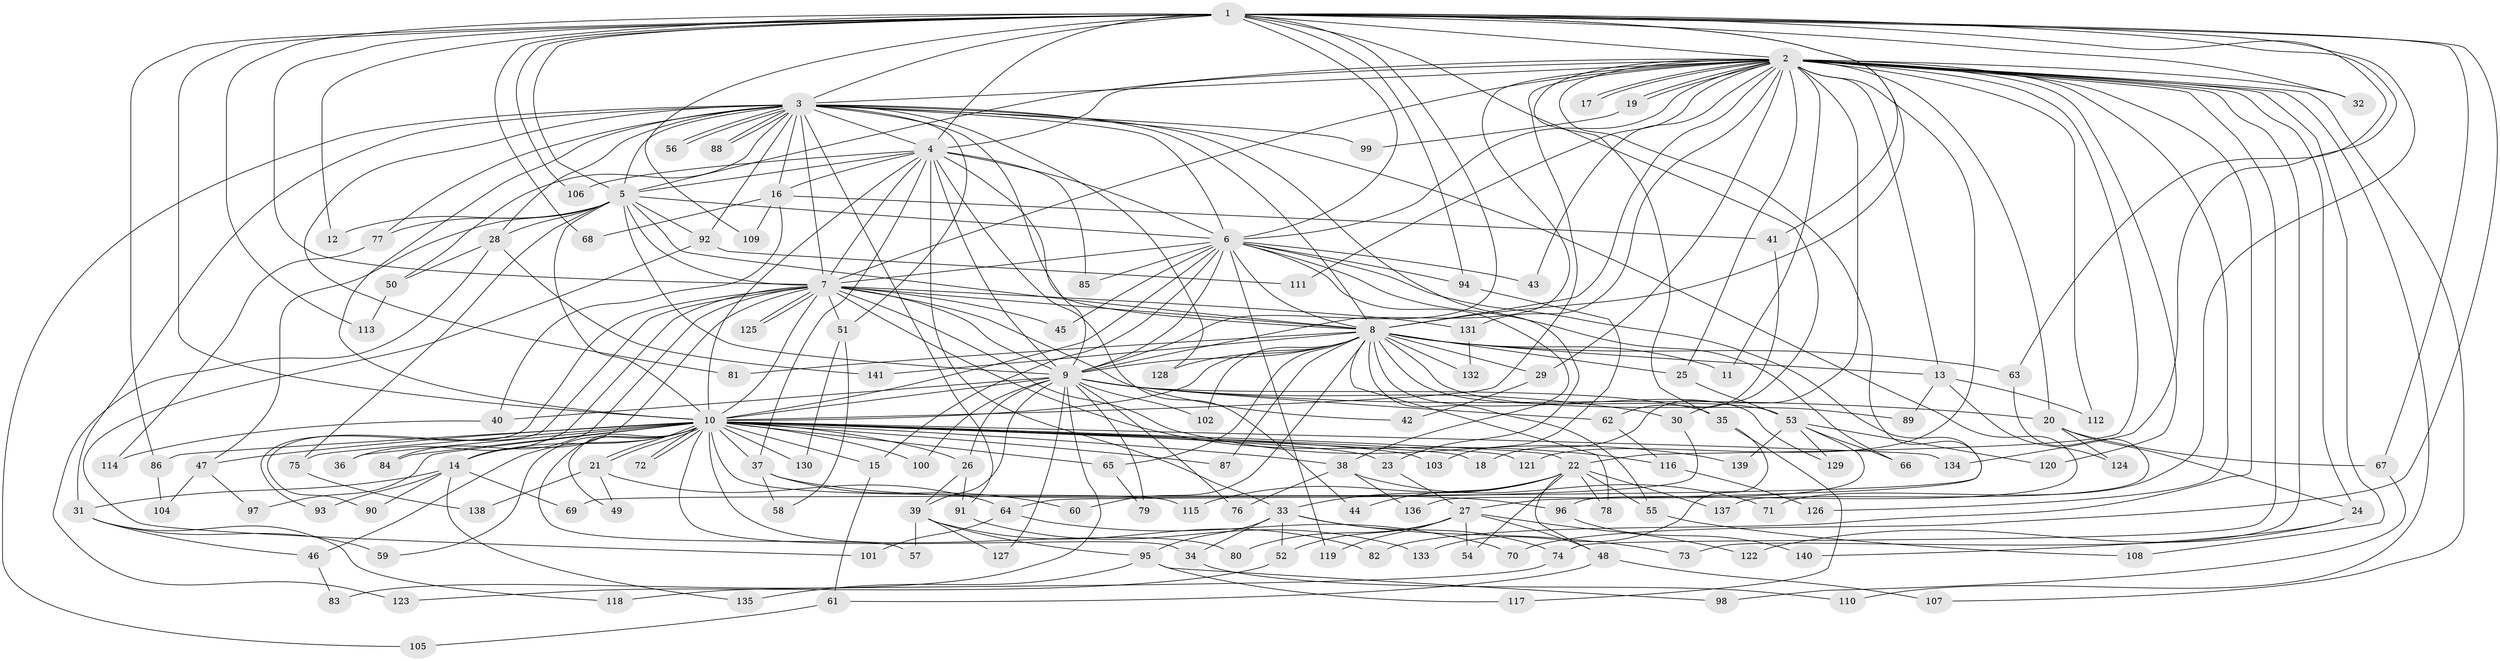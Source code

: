 // Generated by graph-tools (version 1.1) at 2025/01/03/09/25 03:01:17]
// undirected, 141 vertices, 307 edges
graph export_dot {
graph [start="1"]
  node [color=gray90,style=filled];
  1;
  2;
  3;
  4;
  5;
  6;
  7;
  8;
  9;
  10;
  11;
  12;
  13;
  14;
  15;
  16;
  17;
  18;
  19;
  20;
  21;
  22;
  23;
  24;
  25;
  26;
  27;
  28;
  29;
  30;
  31;
  32;
  33;
  34;
  35;
  36;
  37;
  38;
  39;
  40;
  41;
  42;
  43;
  44;
  45;
  46;
  47;
  48;
  49;
  50;
  51;
  52;
  53;
  54;
  55;
  56;
  57;
  58;
  59;
  60;
  61;
  62;
  63;
  64;
  65;
  66;
  67;
  68;
  69;
  70;
  71;
  72;
  73;
  74;
  75;
  76;
  77;
  78;
  79;
  80;
  81;
  82;
  83;
  84;
  85;
  86;
  87;
  88;
  89;
  90;
  91;
  92;
  93;
  94;
  95;
  96;
  97;
  98;
  99;
  100;
  101;
  102;
  103;
  104;
  105;
  106;
  107;
  108;
  109;
  110;
  111;
  112;
  113;
  114;
  115;
  116;
  117;
  118;
  119;
  120;
  121;
  122;
  123;
  124;
  125;
  126;
  127;
  128;
  129;
  130;
  131;
  132;
  133;
  134;
  135;
  136;
  137;
  138;
  139;
  140;
  141;
  1 -- 2;
  1 -- 3;
  1 -- 4;
  1 -- 5;
  1 -- 6;
  1 -- 7;
  1 -- 8;
  1 -- 9;
  1 -- 10;
  1 -- 12;
  1 -- 18;
  1 -- 32;
  1 -- 41;
  1 -- 63;
  1 -- 67;
  1 -- 68;
  1 -- 70;
  1 -- 71;
  1 -- 86;
  1 -- 94;
  1 -- 106;
  1 -- 109;
  1 -- 113;
  1 -- 134;
  2 -- 3;
  2 -- 4;
  2 -- 5;
  2 -- 6;
  2 -- 7;
  2 -- 8;
  2 -- 9;
  2 -- 10;
  2 -- 11;
  2 -- 13;
  2 -- 17;
  2 -- 17;
  2 -- 19;
  2 -- 19;
  2 -- 20;
  2 -- 22;
  2 -- 24;
  2 -- 25;
  2 -- 29;
  2 -- 30;
  2 -- 32;
  2 -- 35;
  2 -- 43;
  2 -- 69;
  2 -- 73;
  2 -- 74;
  2 -- 82;
  2 -- 107;
  2 -- 108;
  2 -- 110;
  2 -- 111;
  2 -- 112;
  2 -- 120;
  2 -- 121;
  2 -- 126;
  2 -- 131;
  3 -- 4;
  3 -- 5;
  3 -- 6;
  3 -- 7;
  3 -- 8;
  3 -- 9;
  3 -- 10;
  3 -- 16;
  3 -- 23;
  3 -- 28;
  3 -- 31;
  3 -- 50;
  3 -- 51;
  3 -- 56;
  3 -- 56;
  3 -- 77;
  3 -- 81;
  3 -- 88;
  3 -- 88;
  3 -- 91;
  3 -- 92;
  3 -- 96;
  3 -- 99;
  3 -- 105;
  3 -- 128;
  4 -- 5;
  4 -- 6;
  4 -- 7;
  4 -- 8;
  4 -- 9;
  4 -- 10;
  4 -- 16;
  4 -- 33;
  4 -- 37;
  4 -- 44;
  4 -- 85;
  4 -- 106;
  5 -- 6;
  5 -- 7;
  5 -- 8;
  5 -- 9;
  5 -- 10;
  5 -- 12;
  5 -- 28;
  5 -- 47;
  5 -- 75;
  5 -- 77;
  5 -- 92;
  6 -- 7;
  6 -- 8;
  6 -- 9;
  6 -- 10;
  6 -- 15;
  6 -- 27;
  6 -- 38;
  6 -- 43;
  6 -- 45;
  6 -- 66;
  6 -- 85;
  6 -- 94;
  6 -- 119;
  7 -- 8;
  7 -- 9;
  7 -- 10;
  7 -- 14;
  7 -- 36;
  7 -- 42;
  7 -- 45;
  7 -- 51;
  7 -- 84;
  7 -- 90;
  7 -- 93;
  7 -- 116;
  7 -- 125;
  7 -- 125;
  7 -- 131;
  7 -- 139;
  8 -- 9;
  8 -- 10;
  8 -- 11;
  8 -- 13;
  8 -- 25;
  8 -- 29;
  8 -- 53;
  8 -- 55;
  8 -- 60;
  8 -- 63;
  8 -- 65;
  8 -- 78;
  8 -- 81;
  8 -- 87;
  8 -- 89;
  8 -- 102;
  8 -- 128;
  8 -- 129;
  8 -- 132;
  8 -- 141;
  9 -- 10;
  9 -- 20;
  9 -- 26;
  9 -- 30;
  9 -- 35;
  9 -- 39;
  9 -- 40;
  9 -- 62;
  9 -- 76;
  9 -- 79;
  9 -- 83;
  9 -- 100;
  9 -- 102;
  9 -- 127;
  10 -- 14;
  10 -- 15;
  10 -- 18;
  10 -- 21;
  10 -- 21;
  10 -- 22;
  10 -- 23;
  10 -- 26;
  10 -- 34;
  10 -- 36;
  10 -- 37;
  10 -- 38;
  10 -- 46;
  10 -- 47;
  10 -- 49;
  10 -- 57;
  10 -- 59;
  10 -- 65;
  10 -- 72;
  10 -- 72;
  10 -- 75;
  10 -- 80;
  10 -- 84;
  10 -- 86;
  10 -- 87;
  10 -- 97;
  10 -- 100;
  10 -- 103;
  10 -- 115;
  10 -- 121;
  10 -- 130;
  10 -- 134;
  13 -- 89;
  13 -- 112;
  13 -- 124;
  14 -- 31;
  14 -- 69;
  14 -- 90;
  14 -- 93;
  14 -- 135;
  15 -- 61;
  16 -- 40;
  16 -- 41;
  16 -- 68;
  16 -- 109;
  19 -- 99;
  20 -- 24;
  20 -- 67;
  20 -- 124;
  21 -- 49;
  21 -- 64;
  21 -- 138;
  22 -- 33;
  22 -- 44;
  22 -- 48;
  22 -- 54;
  22 -- 55;
  22 -- 78;
  22 -- 115;
  22 -- 137;
  23 -- 27;
  24 -- 122;
  24 -- 140;
  25 -- 53;
  26 -- 39;
  26 -- 91;
  27 -- 48;
  27 -- 52;
  27 -- 54;
  27 -- 80;
  27 -- 119;
  27 -- 122;
  28 -- 50;
  28 -- 123;
  28 -- 141;
  29 -- 42;
  30 -- 64;
  31 -- 46;
  31 -- 59;
  31 -- 118;
  33 -- 34;
  33 -- 52;
  33 -- 73;
  33 -- 74;
  33 -- 95;
  34 -- 110;
  35 -- 117;
  35 -- 133;
  37 -- 58;
  37 -- 60;
  37 -- 96;
  38 -- 71;
  38 -- 76;
  38 -- 136;
  39 -- 57;
  39 -- 82;
  39 -- 95;
  39 -- 127;
  40 -- 114;
  41 -- 62;
  46 -- 83;
  47 -- 97;
  47 -- 104;
  48 -- 61;
  48 -- 107;
  50 -- 113;
  51 -- 58;
  51 -- 130;
  52 -- 123;
  53 -- 66;
  53 -- 120;
  53 -- 129;
  53 -- 136;
  53 -- 139;
  55 -- 108;
  61 -- 105;
  62 -- 116;
  63 -- 137;
  64 -- 70;
  64 -- 101;
  65 -- 79;
  67 -- 98;
  74 -- 118;
  75 -- 138;
  77 -- 114;
  86 -- 104;
  91 -- 133;
  92 -- 101;
  92 -- 111;
  94 -- 103;
  95 -- 98;
  95 -- 117;
  95 -- 135;
  96 -- 140;
  116 -- 126;
  131 -- 132;
}
